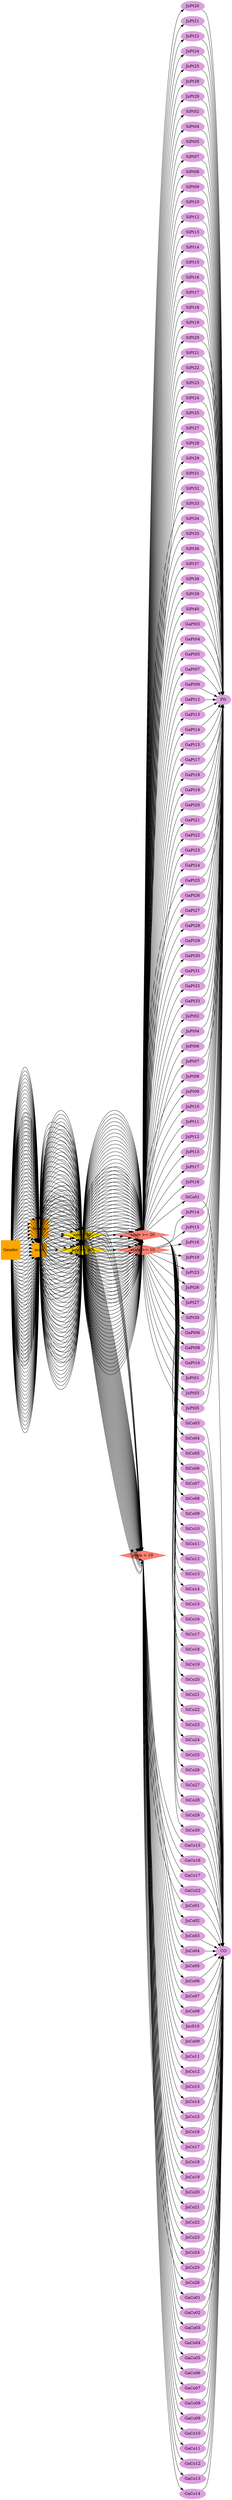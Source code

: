 digraph {
	rankdir=LR size="600,500"
	fontsize="8pt"
	node [color=orange shape=Msquare style=filled]
	Gender -> female [label=""]
	Gender -> male [label=""]
	Gender -> female [label=""]
	Gender -> male [label=""]
	Gender -> female [label=""]
	Gender -> female [label=""]
	Gender -> male [label=""]
	Gender -> female [label=""]
	Gender -> male [label=""]
	Gender -> male [label=""]
	Gender -> male [label=""]
	Gender -> male [label=""]
	Gender -> male [label=""]
	Gender -> female [label=""]
	Gender -> female [label=""]
	Gender -> male [label=""]
	Gender -> male [label=""]
	Gender -> male [label=""]
	Gender -> female [label=""]
	Gender -> male [label=""]
	Gender -> male [label=""]
	Gender -> female [label=""]
	Gender -> male [label=""]
	Gender -> male [label=""]
	Gender -> male [label=""]
	Gender -> male [label=""]
	Gender -> male [label=""]
	Gender -> male [label=""]
	Gender -> male [label=""]
	Gender -> male [label=""]
	Gender -> female [label=""]
	Gender -> female [label=""]
	Gender -> male [label=""]
	Gender -> male [label=""]
	Gender -> male [label=""]
	Gender -> female [label=""]
	Gender -> female [label=""]
	Gender -> male [label=""]
	Gender -> male [label=""]
	Gender -> male [label=""]
	Gender -> female [label=""]
	Gender -> male [label=""]
	Gender -> female [label=""]
	Gender -> female [label=""]
	Gender -> female [label=""]
	Gender -> male [label=""]
	Gender -> male [label=""]
	Gender -> female [label=""]
	Gender -> male [label=""]
	Gender -> male [label=""]
	Gender -> male [label=""]
	Gender -> male [label=""]
	Gender -> male [label=""]
	Gender -> male [label=""]
	Gender -> female [label=""]
	Gender -> female [label=""]
	Gender -> female [label=""]
	Gender -> female [label=""]
	Gender -> female [label=""]
	Gender -> male [label=""]
	Gender -> male [label=""]
	Gender -> female [label=""]
	Gender -> male [label=""]
	Gender -> male [label=""]
	Gender -> female [label=""]
	Gender -> female [label=""]
	Gender -> male [label=""]
	Gender -> male [label=""]
	Gender -> male [label=""]
	Gender -> male [label=""]
	Gender -> male [label=""]
	Gender -> male [label=""]
	Gender -> male [label=""]
	Gender -> male [label=""]
	Gender -> male [label=""]
	Gender -> male [label=""]
	Gender -> female [label=""]
	Gender -> female [label=""]
	Gender -> male [label=""]
	Gender -> male [label=""]
	Gender -> female [label=""]
	Gender -> female [label=""]
	Gender -> male [label=""]
	Gender -> female [label=""]
	Gender -> male [label=""]
	Gender -> male [label=""]
	Gender -> male [label=""]
	Gender -> male [label=""]
	Gender -> female [label=""]
	Gender -> female [label=""]
	Gender -> female [label=""]
	Gender -> female [label=""]
	Gender -> male [label=""]
	Gender -> male [label=""]
	Gender -> male [label=""]
	Gender -> male [label=""]
	Gender -> male [label=""]
	Gender -> female [label=""]
	Gender -> male [label=""]
	Gender -> male [label=""]
	Gender -> female [label=""]
	Gender -> female [label=""]
	Gender -> male [label=""]
	Gender -> male [label=""]
	Gender -> female [label=""]
	Gender -> female [label=""]
	Gender -> female [label=""]
	Gender -> female [label=""]
	Gender -> female [label=""]
	Gender -> male [label=""]
	Gender -> male [label=""]
	Gender -> male [label=""]
	Gender -> male [label=""]
	Gender -> female [label=""]
	Gender -> female [label=""]
	Gender -> female [label=""]
	Gender -> female [label=""]
	Gender -> female [label=""]
	Gender -> female [label=""]
	Gender -> female [label=""]
	Gender -> male [label=""]
	Gender -> male [label=""]
	Gender -> female [label=""]
	Gender -> male [label=""]
	Gender -> male [label=""]
	Gender -> female [label=""]
	Gender -> male [label=""]
	Gender -> female [label=""]
	Gender -> female [label=""]
	Gender -> female [label=""]
	Gender -> female [label=""]
	Gender -> male [label=""]
	Gender -> female [label=""]
	Gender -> male [label=""]
	Gender -> male [label=""]
	Gender -> male [label=""]
	Gender -> male [label=""]
	Gender -> female [label=""]
	Gender -> female [label=""]
	Gender -> male [label=""]
	Gender -> female [label=""]
	Gender -> female [label=""]
	Gender -> female [label=""]
	Gender -> female [label=""]
	Gender -> male [label=""]
	Gender -> male [label=""]
	Gender -> female [label=""]
	Gender -> female [label=""]
	Gender -> male [label=""]
	Gender -> male [label=""]
	Gender -> female [label=""]
	Gender -> male [label=""]
	Gender -> female [label=""]
	Gender -> female [label=""]
	Gender -> male [label=""]
	Gender -> male [label=""]
	Gender -> male [label=""]
	Gender -> male [label=""]
	Gender -> male [label=""]
	Gender -> male [label=""]
	Gender -> male [label=""]
	Gender -> male [label=""]
	Gender -> male [label=""]
	Gender -> male [label=""]
	Gender -> male [label=""]
	Gender -> male [label=""]
	node [color=gold shape=Mdiamond style=filled]
	female -> "age >= 60" [label=""]
	male -> "age >= 60" [label=""]
	female -> "age >= 60" [label=""]
	male -> "age >= 60" [label=""]
	female -> "age < 60" [label=""]
	female -> "age >= 60" [label=""]
	male -> "age >= 60" [label=""]
	female -> "age < 60" [label=""]
	male -> "age >= 60" [label=""]
	male -> "age < 60" [label=""]
	male -> "age >= 60" [label=""]
	male -> "age >= 60" [label=""]
	male -> "age >= 60" [label=""]
	female -> "age >= 60" [label=""]
	female -> "age >= 60" [label=""]
	male -> "age >= 60" [label=""]
	male -> "age >= 60" [label=""]
	male -> "age >= 60" [label=""]
	female -> "age >= 60" [label=""]
	male -> "age >= 60" [label=""]
	male -> "age >= 60" [label=""]
	female -> "age >= 60" [label=""]
	male -> "age >= 60" [label=""]
	male -> "age >= 60" [label=""]
	male -> "age >= 60" [label=""]
	male -> "age >= 60" [label=""]
	male -> "age >= 60" [label=""]
	male -> "age >= 60" [label=""]
	male -> "age >= 60" [label=""]
	male -> "age >= 60" [label=""]
	female -> "age >= 60" [label=""]
	female -> "age >= 60" [label=""]
	male -> "age >= 60" [label=""]
	male -> "age >= 60" [label=""]
	male -> "age >= 60" [label=""]
	female -> "age < 60" [label=""]
	female -> "age < 60" [label=""]
	male -> "age >= 60" [label=""]
	male -> "age >= 60" [label=""]
	male -> "age >= 60" [label=""]
	female -> "age < 60" [label=""]
	male -> "age >= 60" [label=""]
	female -> "age >= 60" [label=""]
	female -> "age >= 60" [label=""]
	female -> "age >= 60" [label=""]
	male -> "age >= 60" [label=""]
	male -> "age >= 60" [label=""]
	female -> "age >= 60" [label=""]
	male -> "age >= 60" [label=""]
	male -> "age >= 60" [label=""]
	male -> "age >= 60" [label=""]
	male -> "age >= 60" [label=""]
	male -> "age >= 60" [label=""]
	male -> "age < 60" [label=""]
	female -> "age >= 60" [label=""]
	female -> "age < 60" [label=""]
	female -> "age < 60" [label=""]
	female -> "age >= 60" [label=""]
	female -> "age >= 60" [label=""]
	male -> "age >= 60" [label=""]
	male -> "age < 60" [label=""]
	female -> "age < 60" [label=""]
	male -> "age >= 60" [label=""]
	male -> "age >= 60" [label=""]
	female -> "age >= 60" [label=""]
	female -> "age >= 60" [label=""]
	male -> "age < 60" [label=""]
	male -> "age >= 60" [label=""]
	male -> "age >= 60" [label=""]
	male -> "age < 60" [label=""]
	male -> "age >= 60" [label=""]
	male -> "age < 60" [label=""]
	male -> "age < 60" [label=""]
	male -> "age < 60" [label=""]
	male -> "age < 60" [label=""]
	male -> "age >= 60" [label=""]
	female -> "age < 60" [label=""]
	female -> "age < 60" [label=""]
	male -> "age >= 60" [label=""]
	male -> "age < 60" [label=""]
	female -> "age >= 60" [label=""]
	female -> "age >= 60" [label=""]
	male -> "age >= 60" [label=""]
	female -> "age < 60" [label=""]
	male -> "age >= 60" [label=""]
	male -> "age >= 60" [label=""]
	male -> "age >= 60" [label=""]
	male -> "age < 60" [label=""]
	female -> "age < 60" [label=""]
	female -> "age >= 60" [label=""]
	female -> "age >= 60" [label=""]
	female -> "age >= 60" [label=""]
	male -> "age >= 60" [label=""]
	male -> "age >= 60" [label=""]
	male -> "age >= 60" [label=""]
	male -> "age >= 60" [label=""]
	male -> "age >= 60" [label=""]
	female -> "age >= 60" [label=""]
	male -> "age >= 60" [label=""]
	male -> "age >= 60" [label=""]
	female -> "age >= 60" [label=""]
	female -> "age >= 60" [label=""]
	male -> "age >= 60" [label=""]
	male -> "age >= 60" [label=""]
	female -> "age >= 60" [label=""]
	female -> "age >= 60" [label=""]
	female -> "age >= 60" [label=""]
	female -> "age >= 60" [label=""]
	female -> "age >= 60" [label=""]
	male -> "age >= 60" [label=""]
	male -> "age >= 60" [label=""]
	male -> "age >= 60" [label=""]
	male -> "age >= 60" [label=""]
	female -> "age >= 60" [label=""]
	female -> "age >= 60" [label=""]
	female -> "age < 60" [label=""]
	female -> "age >= 60" [label=""]
	female -> "age >= 60" [label=""]
	female -> "age >= 60" [label=""]
	female -> "age >= 60" [label=""]
	male -> "age >= 60" [label=""]
	male -> "age >= 60" [label=""]
	female -> "age >= 60" [label=""]
	male -> "age >= 60" [label=""]
	male -> "age < 60" [label=""]
	female -> "age < 60" [label=""]
	male -> "age >= 60" [label=""]
	female -> "age >= 60" [label=""]
	female -> "age >= 60" [label=""]
	female -> "age < 60" [label=""]
	female -> "age >= 60" [label=""]
	male -> "age >= 60" [label=""]
	female -> "age >= 60" [label=""]
	male -> "age >= 60" [label=""]
	male -> "age >= 60" [label=""]
	male -> "age < 60" [label=""]
	male -> "age >= 60" [label=""]
	female -> "age < 60" [label=""]
	female -> "age >= 60" [label=""]
	male -> "age >= 60" [label=""]
	female -> "age < 60" [label=""]
	female -> "age >= 60" [label=""]
	female -> "age < 60" [label=""]
	female -> "age >= 60" [label=""]
	male -> "age < 60" [label=""]
	male -> "age < 60" [label=""]
	female -> "age >= 60" [label=""]
	female -> "age < 60" [label=""]
	male -> "age >= 60" [label=""]
	male -> "age < 60" [label=""]
	female -> "age < 60" [label=""]
	male -> "age >= 60" [label=""]
	female -> "age >= 60" [label=""]
	female -> "age >= 60" [label=""]
	male -> "age < 60" [label=""]
	male -> "age >= 60" [label=""]
	male -> "age < 60" [label=""]
	male -> "age < 60" [label=""]
	male -> "age < 60" [label=""]
	male -> "age < 60" [label=""]
	male -> "age < 60" [label=""]
	male -> "age >= 60" [label=""]
	male -> "age >= 60" [label=""]
	male -> "age >= 60" [label=""]
	male -> "age < 60" [label=""]
	male -> "age >= 60" [label=""]
	node [color=salmon shape=Mdiamond style=filled]
	"age >= 60" -> "scale >= 20" [label=""]
	"age >= 60" -> "scale >= 20" [label=""]
	"age >= 60" -> "scale >= 20" [label=""]
	"age >= 60" -> "scale >= 10" [label=""]
	"age < 60" -> "scale >= 20" [label=""]
	"age >= 60" -> "scale >= 10" [label=""]
	"age >= 60" -> "scale >= 20" [label=""]
	"age < 60" -> "scale >= 20" [label=""]
	"age >= 60" -> "scale >= 20" [label=""]
	"age < 60" -> "scale >= 20" [label=""]
	"age >= 60" -> "scale >= 20" [label=""]
	"age >= 60" -> "scale >= 10" [label=""]
	"age >= 60" -> "scale >= 20" [label=""]
	"age >= 60" -> "scale >= 20" [label=""]
	"age >= 60" -> "scale >= 20" [label=""]
	"age >= 60" -> "scale >= 20" [label=""]
	"age >= 60" -> "scale >= 20" [label=""]
	"age >= 60" -> "scale >= 20" [label=""]
	"age >= 60" -> "scale >= 20" [label=""]
	"age >= 60" -> "scale >= 20" [label=""]
	"age >= 60" -> "scale >= 20" [label=""]
	"age >= 60" -> "scale >= 20" [label=""]
	"age >= 60" -> "scale >= 20" [label=""]
	"age >= 60" -> "scale >= 20" [label=""]
	"age >= 60" -> "scale >= 20" [label=""]
	"age >= 60" -> "scale >= 20" [label=""]
	"age >= 60" -> "scale >= 20" [label=""]
	"age >= 60" -> "scale >= 20" [label=""]
	"age >= 60" -> "scale >= 20" [label=""]
	"age >= 60" -> "scale >= 10" [label=""]
	"age >= 60" -> "scale >= 20" [label=""]
	"age >= 60" -> "scale >= 10" [label=""]
	"age >= 60" -> "scale >= 20" [label=""]
	"age >= 60" -> "scale >= 10" [label=""]
	"age >= 60" -> "scale >= 20" [label=""]
	"age < 60" -> "scale >= 20" [label=""]
	"age < 60" -> "scale >= 20" [label=""]
	"age >= 60" -> "scale >= 20" [label=""]
	"age >= 60" -> "scale >= 20" [label=""]
	"age >= 60" -> "scale >= 20" [label=""]
	"age < 60" -> "scale >= 20" [label=""]
	"age >= 60" -> "scale >= 20" [label=""]
	"age >= 60" -> "scale >= 10" [label=""]
	"age >= 60" -> "scale >= 10" [label=""]
	"age >= 60" -> "scale >= 10" [label=""]
	"age >= 60" -> "scale >= 20" [label=""]
	"age >= 60" -> "scale >= 20" [label=""]
	"age >= 60" -> "scale >= 10" [label=""]
	"age >= 60" -> "scale >= 20" [label=""]
	"age >= 60" -> "scale >= 20" [label=""]
	"age >= 60" -> "scale >= 20" [label=""]
	"age >= 60" -> "scale >= 10" [label=""]
	"age >= 60" -> "scale >= 20" [label=""]
	"age < 60" -> "scale >= 20" [label=""]
	"age >= 60" -> "scale >= 10" [label=""]
	"age < 60" -> "scale >= 10" [label=""]
	"age < 60" -> "scale >= 20" [label=""]
	"age >= 60" -> "scale >= 20" [label=""]
	"age >= 60" -> "scale >= 20" [label=""]
	"age >= 60" -> "scale >= 20" [label=""]
	"age < 60" -> "scale >= 20" [label=""]
	"age < 60" -> "scale >= 20" [label=""]
	"age >= 60" -> "scale >= 20" [label=""]
	"age >= 60" -> "scale >= 20" [label=""]
	"age >= 60" -> "scale >= 20" [label=""]
	"age >= 60" -> "scale >= 20" [label=""]
	"age < 60" -> "scale >= 20" [label=""]
	"age >= 60" -> "scale >= 20" [label=""]
	"age >= 60" -> "scale >= 20" [label=""]
	"age < 60" -> "scale >= 20" [label=""]
	"age >= 60" -> "scale >= 20" [label=""]
	"age < 60" -> "scale >= 20" [label=""]
	"age < 60" -> "scale >= 20" [label=""]
	"age < 60" -> "scale >= 20" [label=""]
	"age < 60" -> "scale >= 20" [label=""]
	"age >= 60" -> "scale >= 20" [label=""]
	"age < 60" -> "scale >= 20" [label=""]
	"age < 60" -> "scale >= 20" [label=""]
	"age >= 60" -> "scale >= 20" [label=""]
	"age < 60" -> "scale >= 20" [label=""]
	"age >= 60" -> "scale >= 20" [label=""]
	"age >= 60" -> "scale >= 20" [label=""]
	"age >= 60" -> "scale >= 10" [label=""]
	"age < 60" -> "scale >= 20" [label=""]
	"age >= 60" -> "scale >= 20" [label=""]
	"age >= 60" -> "scale >= 20" [label=""]
	"age >= 60" -> "scale >= 20" [label=""]
	"age < 60" -> "scale >= 20" [label=""]
	"age < 60" -> "scale >= 20" [label=""]
	"age >= 60" -> "scale >= 20" [label=""]
	"age >= 60" -> "scale >= 20" [label=""]
	"age >= 60" -> "scale >= 20" [label=""]
	"age >= 60" -> "scale >= 20" [label=""]
	"age >= 60" -> "scale < 10" [label=""]
	"age >= 60" -> "scale < 10" [label=""]
	"age >= 60" -> "scale < 10" [label=""]
	"age >= 60" -> "scale < 10" [label=""]
	"age >= 60" -> "scale < 10" [label=""]
	"age >= 60" -> "scale < 10" [label=""]
	"age >= 60" -> "scale < 10" [label=""]
	"age >= 60" -> "scale < 10" [label=""]
	"age >= 60" -> "scale < 10" [label=""]
	"age >= 60" -> "scale < 10" [label=""]
	"age >= 60" -> "scale < 10" [label=""]
	"age >= 60" -> "scale < 10" [label=""]
	"age >= 60" -> "scale < 10" [label=""]
	"age >= 60" -> "scale < 10" [label=""]
	"age >= 60" -> "scale < 10" [label=""]
	"age >= 60" -> "scale < 10" [label=""]
	"age >= 60" -> "scale < 10" [label=""]
	"age >= 60" -> "scale < 10" [label=""]
	"age >= 60" -> "scale < 10" [label=""]
	"age >= 60" -> "scale < 10" [label=""]
	"age >= 60" -> "scale < 10" [label=""]
	"age >= 60" -> "scale < 10" [label=""]
	"age < 60" -> "scale < 10" [label=""]
	"age >= 60" -> "scale < 10" [label=""]
	"age >= 60" -> "scale < 10" [label=""]
	"age >= 60" -> "scale < 10" [label=""]
	"age >= 60" -> "scale < 10" [label=""]
	"age >= 60" -> "scale < 10" [label=""]
	"age >= 60" -> "scale < 10" [label=""]
	"age >= 60" -> "scale < 10" [label=""]
	"age >= 60" -> "scale < 10" [label=""]
	"age < 60" -> "scale < 10" [label=""]
	"age < 60" -> "scale < 10" [label=""]
	"age >= 60" -> "scale < 10" [label=""]
	"age >= 60" -> "scale < 10" [label=""]
	"age >= 60" -> "scale < 10" [label=""]
	"age < 60" -> "scale < 10" [label=""]
	"age >= 60" -> "scale < 10" [label=""]
	"age >= 60" -> "scale < 10" [label=""]
	"age >= 60" -> "scale < 10" [label=""]
	"age >= 60" -> "scale < 10" [label=""]
	"age >= 60" -> "scale < 10" [label=""]
	"age < 60" -> "scale < 10" [label=""]
	"age >= 60" -> "scale < 10" [label=""]
	"age < 60" -> "scale >= 20" [label=""]
	"age >= 60" -> "scale >= 20" [label=""]
	"age >= 60" -> "scale >= 20" [label=""]
	"age < 60" -> "scale >= 20" [label=""]
	"age >= 60" -> "scale >= 20" [label=""]
	"age < 60" -> "scale >= 20" [label=""]
	"age >= 60" -> "scale >= 20" [label=""]
	"age < 60" -> "scale >= 20" [label=""]
	"age < 60" -> "scale >= 20" [label=""]
	"age >= 60" -> "scale >= 20" [label=""]
	"age < 60" -> "scale >= 20" [label=""]
	"age >= 60" -> "scale >= 20" [label=""]
	"age < 60" -> "scale >= 20" [label=""]
	"age < 60" -> "scale >= 20" [label=""]
	"age >= 60" -> "scale >= 20" [label=""]
	"age >= 60" -> "scale >= 20" [label=""]
	"age >= 60" -> "scale >= 20" [label=""]
	"age < 60" -> "scale >= 20" [label=""]
	"age >= 60" -> "scale >= 20" [label=""]
	"age < 60" -> "scale >= 20" [label=""]
	"age < 60" -> "scale >= 20" [label=""]
	"age < 60" -> "scale >= 20" [label=""]
	"age < 60" -> "scale >= 20" [label=""]
	"age < 60" -> "scale >= 20" [label=""]
	"age >= 60" -> "scale >= 20" [label=""]
	"age >= 60" -> "scale >= 20" [label=""]
	"age >= 60" -> "scale >= 20" [label=""]
	"age < 60" -> "scale >= 20" [label=""]
	"age >= 60" -> "scale >= 20" [label=""]
	fontsize="8pt"
	node [color=plum shape=ellipse style=filled]
	"scale >= 20" -> GaPt03 [label=""]
	"scale >= 20" -> GaPt04 [label=""]
	"scale >= 20" -> GaPt05 [label=""]
	"scale >= 10" -> GaPt06 [label=""]
	"scale >= 20" -> GaPt07 [label=""]
	"scale >= 10" -> GaPt08 [label=""]
	"scale >= 20" -> GaPt09 [label=""]
	"scale >= 20" -> GaPt12 [label=""]
	"scale >= 20" -> GaPt13 [label=""]
	"scale >= 20" -> GaPt14 [label=""]
	"scale >= 20" -> GaPt15 [label=""]
	"scale >= 10" -> GaPt16 [label=""]
	"scale >= 20" -> GaPt17 [label=""]
	"scale >= 20" -> GaPt18 [label=""]
	"scale >= 20" -> GaPt19 [label=""]
	"scale >= 20" -> GaPt20 [label=""]
	"scale >= 20" -> GaPt21 [label=""]
	"scale >= 20" -> GaPt22 [label=""]
	"scale >= 20" -> GaPt23 [label=""]
	"scale >= 20" -> GaPt24 [label=""]
	"scale >= 20" -> GaPt25 [label=""]
	"scale >= 20" -> GaPt26 [label=""]
	"scale >= 20" -> GaPt27 [label=""]
	"scale >= 20" -> GaPt28 [label=""]
	"scale >= 20" -> GaPt29 [label=""]
	"scale >= 20" -> GaPt30 [label=""]
	"scale >= 20" -> GaPt31 [label=""]
	"scale >= 20" -> GaPt32 [label=""]
	"scale >= 20" -> GaPt33 [label=""]
	"scale >= 10" -> JuPt01 [label=""]
	"scale >= 20" -> JuPt02 [label=""]
	"scale >= 10" -> JuPt03 [label=""]
	"scale >= 20" -> JuPt04 [label=""]
	"scale >= 10" -> JuPt05 [label=""]
	"scale >= 20" -> JuPt06 [label=""]
	"scale >= 20" -> JuPt07 [label=""]
	"scale >= 20" -> JuPt08 [label=""]
	"scale >= 20" -> JuPt09 [label=""]
	"scale >= 20" -> JuPt10 [label=""]
	"scale >= 20" -> JuPt11 [label=""]
	"scale >= 20" -> JuPt12 [label=""]
	"scale >= 20" -> JuPt13 [label=""]
	"scale >= 10" -> JuPt14 [label=""]
	"scale >= 10" -> JuPt15 [label=""]
	"scale >= 10" -> JuPt16 [label=""]
	"scale >= 20" -> JuPt17 [label=""]
	"scale >= 20" -> JuPt18 [label=""]
	"scale >= 10" -> JuPt19 [label=""]
	"scale >= 20" -> JuPt20 [label=""]
	"scale >= 20" -> JuPt21 [label=""]
	"scale >= 20" -> JuPt22 [label=""]
	"scale >= 10" -> JuPt23 [label=""]
	"scale >= 20" -> JuPt24 [label=""]
	"scale >= 20" -> JuPt25 [label=""]
	"scale >= 10" -> JuPt26 [label=""]
	"scale >= 10" -> JuPt27 [label=""]
	"scale >= 20" -> JuPt28 [label=""]
	"scale >= 20" -> JuPt29 [label=""]
	"scale >= 20" -> SiPt02 [label=""]
	"scale >= 20" -> SiPt04 [label=""]
	"scale >= 20" -> SiPt05 [label=""]
	"scale >= 20" -> SiPt07 [label=""]
	"scale >= 20" -> SiPt08 [label=""]
	"scale >= 20" -> SiPt09 [label=""]
	"scale >= 20" -> SiPt10 [label=""]
	"scale >= 20" -> SiPt12 [label=""]
	"scale >= 20" -> SiPt13 [label=""]
	"scale >= 20" -> SiPt14 [label=""]
	"scale >= 20" -> SiPt15 [label=""]
	"scale >= 20" -> SiPt16 [label=""]
	"scale >= 20" -> SiPt17 [label=""]
	"scale >= 20" -> SiPt18 [label=""]
	"scale >= 20" -> SiPt19 [label=""]
	"scale >= 20" -> SiPt20 [label=""]
	"scale >= 20" -> SiPt21 [label=""]
	"scale >= 20" -> SiPt22 [label=""]
	"scale >= 20" -> SiPt23 [label=""]
	"scale >= 20" -> SiPt24 [label=""]
	"scale >= 20" -> SiPt25 [label=""]
	"scale >= 20" -> SiPt27 [label=""]
	"scale >= 20" -> SiPt28 [label=""]
	"scale >= 20" -> SiPt29 [label=""]
	"scale >= 10" -> SiPt30 [label=""]
	"scale >= 20" -> SiPt31 [label=""]
	"scale >= 20" -> SiPt32 [label=""]
	"scale >= 20" -> SiPt33 [label=""]
	"scale >= 20" -> SiPt34 [label=""]
	"scale >= 20" -> SiPt35 [label=""]
	"scale >= 20" -> SiPt36 [label=""]
	"scale >= 20" -> SiPt37 [label=""]
	"scale >= 20" -> SiPt38 [label=""]
	"scale >= 20" -> SiPt39 [label=""]
	"scale >= 20" -> SiPt40 [label=""]
	"scale < 10" -> GaCo01 [label=""]
	"scale < 10" -> GaCo02 [label=""]
	"scale < 10" -> GaCo03 [label=""]
	"scale < 10" -> GaCo04 [label=""]
	"scale < 10" -> GaCo05 [label=""]
	"scale < 10" -> GaCo06 [label=""]
	"scale < 10" -> GaCo07 [label=""]
	"scale < 10" -> GaCo08 [label=""]
	"scale < 10" -> GaCo09 [label=""]
	"scale < 10" -> GaCo10 [label=""]
	"scale < 10" -> GaCo11 [label=""]
	"scale < 10" -> GaCo12 [label=""]
	"scale < 10" -> GaCo13 [label=""]
	"scale < 10" -> GaCo14 [label=""]
	"scale < 10" -> GaCo15 [label=""]
	"scale < 10" -> GaCo16 [label=""]
	"scale < 10" -> GaCo17 [label=""]
	"scale < 10" -> GaCo22 [label=""]
	"scale < 10" -> JuCo01 [label=""]
	"scale < 10" -> JuCo02 [label=""]
	"scale < 10" -> JuCo03 [label=""]
	"scale < 10" -> JuCo04 [label=""]
	"scale < 10" -> JuCo05 [label=""]
	"scale < 10" -> JuCo06 [label=""]
	"scale < 10" -> JuCo07 [label=""]
	"scale < 10" -> JuCo08 [label=""]
	"scale < 10" -> Juc010 [label=""]
	"scale < 10" -> JuCo09 [label=""]
	"scale < 10" -> JuCo11 [label=""]
	"scale < 10" -> JuCo12 [label=""]
	"scale < 10" -> JuCo13 [label=""]
	"scale < 10" -> JuCo14 [label=""]
	"scale < 10" -> JuCo15 [label=""]
	"scale < 10" -> JuCo16 [label=""]
	"scale < 10" -> JuCo17 [label=""]
	"scale < 10" -> JuCo18 [label=""]
	"scale < 10" -> JuCo19 [label=""]
	"scale < 10" -> JuCo20 [label=""]
	"scale < 10" -> JuCo21 [label=""]
	"scale < 10" -> JuCo22 [label=""]
	"scale < 10" -> JuCo23 [label=""]
	"scale < 10" -> JuCo24 [label=""]
	"scale < 10" -> JuCo25 [label=""]
	"scale < 10" -> JuCo26 [label=""]
	"scale >= 20" -> SiCo01 [label=""]
	"scale >= 20" -> SiCo03 [label=""]
	"scale >= 20" -> SiCo04 [label=""]
	"scale >= 20" -> SiCo05 [label=""]
	"scale >= 20" -> SiCo06 [label=""]
	"scale >= 20" -> SiCo07 [label=""]
	"scale >= 20" -> SiCo08 [label=""]
	"scale >= 20" -> SiCo09 [label=""]
	"scale >= 20" -> SiCo10 [label=""]
	"scale >= 20" -> SiCo11 [label=""]
	"scale >= 20" -> SiCo12 [label=""]
	"scale >= 20" -> SiCo13 [label=""]
	"scale >= 20" -> SiCo14 [label=""]
	"scale >= 20" -> SiCo15 [label=""]
	"scale >= 20" -> SiCo16 [label=""]
	"scale >= 20" -> SiCo17 [label=""]
	"scale >= 20" -> SiCo18 [label=""]
	"scale >= 20" -> SiCo19 [label=""]
	"scale >= 20" -> SiCo20 [label=""]
	"scale >= 20" -> SiCo21 [label=""]
	"scale >= 20" -> SiCo22 [label=""]
	"scale >= 20" -> SiCo23 [label=""]
	"scale >= 20" -> SiCo24 [label=""]
	"scale >= 20" -> SiCo25 [label=""]
	"scale >= 20" -> SiCo26 [label=""]
	"scale >= 20" -> SiCo27 [label=""]
	"scale >= 20" -> SiCo28 [label=""]
	"scale >= 20" -> SiCo29 [label=""]
	"scale >= 20" -> SiCo30 [label=""]
	GaPt03 -> PD [label=""]
	GaPt04 -> PD [label=""]
	GaPt05 -> PD [label=""]
	GaPt06 -> PD [label=""]
	GaPt07 -> PD [label=""]
	GaPt08 -> PD [label=""]
	GaPt09 -> PD [label=""]
	GaPt12 -> PD [label=""]
	GaPt13 -> PD [label=""]
	GaPt14 -> PD [label=""]
	GaPt15 -> PD [label=""]
	GaPt16 -> PD [label=""]
	GaPt17 -> PD [label=""]
	GaPt18 -> PD [label=""]
	GaPt19 -> PD [label=""]
	GaPt20 -> PD [label=""]
	GaPt21 -> PD [label=""]
	GaPt22 -> PD [label=""]
	GaPt23 -> PD [label=""]
	GaPt24 -> PD [label=""]
	GaPt25 -> PD [label=""]
	GaPt26 -> PD [label=""]
	GaPt27 -> PD [label=""]
	GaPt28 -> PD [label=""]
	GaPt29 -> PD [label=""]
	GaPt30 -> PD [label=""]
	GaPt31 -> PD [label=""]
	GaPt32 -> PD [label=""]
	GaPt33 -> PD [label=""]
	JuPt01 -> PD [label=""]
	JuPt02 -> PD [label=""]
	JuPt03 -> PD [label=""]
	JuPt04 -> PD [label=""]
	JuPt05 -> PD [label=""]
	JuPt06 -> PD [label=""]
	JuPt07 -> PD [label=""]
	JuPt08 -> PD [label=""]
	JuPt09 -> PD [label=""]
	JuPt10 -> PD [label=""]
	JuPt11 -> PD [label=""]
	JuPt12 -> PD [label=""]
	JuPt13 -> PD [label=""]
	JuPt14 -> PD [label=""]
	JuPt15 -> PD [label=""]
	JuPt16 -> PD [label=""]
	JuPt17 -> PD [label=""]
	JuPt18 -> PD [label=""]
	JuPt19 -> PD [label=""]
	JuPt20 -> PD [label=""]
	JuPt21 -> PD [label=""]
	JuPt22 -> PD [label=""]
	JuPt23 -> PD [label=""]
	JuPt24 -> PD [label=""]
	JuPt25 -> PD [label=""]
	JuPt26 -> PD [label=""]
	JuPt27 -> PD [label=""]
	JuPt28 -> PD [label=""]
	JuPt29 -> PD [label=""]
	SiPt02 -> PD [label=""]
	SiPt04 -> PD [label=""]
	SiPt05 -> PD [label=""]
	SiPt07 -> PD [label=""]
	SiPt08 -> PD [label=""]
	SiPt09 -> PD [label=""]
	SiPt10 -> PD [label=""]
	SiPt12 -> PD [label=""]
	SiPt13 -> PD [label=""]
	SiPt14 -> PD [label=""]
	SiPt15 -> PD [label=""]
	SiPt16 -> PD [label=""]
	SiPt17 -> PD [label=""]
	SiPt18 -> PD [label=""]
	SiPt19 -> PD [label=""]
	SiPt20 -> PD [label=""]
	SiPt21 -> PD [label=""]
	SiPt22 -> PD [label=""]
	SiPt23 -> PD [label=""]
	SiPt24 -> PD [label=""]
	SiPt25 -> PD [label=""]
	SiPt27 -> PD [label=""]
	SiPt28 -> PD [label=""]
	SiPt29 -> PD [label=""]
	SiPt30 -> PD [label=""]
	SiPt31 -> PD [label=""]
	SiPt32 -> PD [label=""]
	SiPt33 -> PD [label=""]
	SiPt34 -> PD [label=""]
	SiPt35 -> PD [label=""]
	SiPt36 -> PD [label=""]
	SiPt37 -> PD [label=""]
	SiPt38 -> PD [label=""]
	SiPt39 -> PD [label=""]
	SiPt40 -> PD [label=""]
	GaCo01 -> CO [label=""]
	GaCo02 -> CO [label=""]
	GaCo03 -> CO [label=""]
	GaCo04 -> CO [label=""]
	GaCo05 -> CO [label=""]
	GaCo06 -> CO [label=""]
	GaCo07 -> CO [label=""]
	GaCo08 -> CO [label=""]
	GaCo09 -> CO [label=""]
	GaCo10 -> CO [label=""]
	GaCo11 -> CO [label=""]
	GaCo12 -> CO [label=""]
	GaCo13 -> CO [label=""]
	GaCo14 -> CO [label=""]
	GaCo15 -> CO [label=""]
	GaCo16 -> CO [label=""]
	GaCo17 -> CO [label=""]
	GaCo22 -> CO [label=""]
	JuCo01 -> CO [label=""]
	JuCo02 -> CO [label=""]
	JuCo03 -> CO [label=""]
	JuCo04 -> CO [label=""]
	JuCo05 -> CO [label=""]
	JuCo06 -> CO [label=""]
	JuCo07 -> CO [label=""]
	JuCo08 -> CO [label=""]
	Juc010 -> CO [label=""]
	JuCo09 -> CO [label=""]
	JuCo11 -> CO [label=""]
	JuCo12 -> CO [label=""]
	JuCo13 -> CO [label=""]
	JuCo14 -> CO [label=""]
	JuCo15 -> CO [label=""]
	JuCo16 -> CO [label=""]
	JuCo17 -> CO [label=""]
	JuCo18 -> CO [label=""]
	JuCo19 -> CO [label=""]
	JuCo20 -> CO [label=""]
	JuCo21 -> CO [label=""]
	JuCo22 -> CO [label=""]
	JuCo23 -> CO [label=""]
	JuCo24 -> CO [label=""]
	JuCo25 -> CO [label=""]
	JuCo26 -> CO [label=""]
	SiCo01 -> CO [label=""]
	SiCo03 -> CO [label=""]
	SiCo04 -> CO [label=""]
	SiCo05 -> CO [label=""]
	SiCo06 -> CO [label=""]
	SiCo07 -> CO [label=""]
	SiCo08 -> CO [label=""]
	SiCo09 -> CO [label=""]
	SiCo10 -> CO [label=""]
	SiCo11 -> CO [label=""]
	SiCo12 -> CO [label=""]
	SiCo13 -> CO [label=""]
	SiCo14 -> CO [label=""]
	SiCo15 -> CO [label=""]
	SiCo16 -> CO [label=""]
	SiCo17 -> CO [label=""]
	SiCo18 -> CO [label=""]
	SiCo19 -> CO [label=""]
	SiCo20 -> CO [label=""]
	SiCo21 -> CO [label=""]
	SiCo22 -> CO [label=""]
	SiCo23 -> CO [label=""]
	SiCo24 -> CO [label=""]
	SiCo25 -> CO [label=""]
	SiCo26 -> CO [label=""]
	SiCo27 -> CO [label=""]
	SiCo28 -> CO [label=""]
	SiCo29 -> CO [label=""]
	SiCo30 -> CO [label=""]
}
